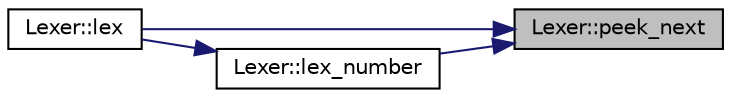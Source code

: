 digraph "Lexer::peek_next"
{
 // LATEX_PDF_SIZE
  edge [fontname="Helvetica",fontsize="10",labelfontname="Helvetica",labelfontsize="10"];
  node [fontname="Helvetica",fontsize="10",shape=record];
  rankdir="RL";
  Node1 [label="Lexer::peek_next",height=0.2,width=0.4,color="black", fillcolor="grey75", style="filled", fontcolor="black",tooltip=" "];
  Node1 -> Node2 [dir="back",color="midnightblue",fontsize="10",style="solid"];
  Node2 [label="Lexer::lex",height=0.2,width=0.4,color="black", fillcolor="white", style="filled",URL="$class_lexer.html#ae0fb850d96b35ae222a1ec35743d350b",tooltip=" "];
  Node1 -> Node3 [dir="back",color="midnightblue",fontsize="10",style="solid"];
  Node3 [label="Lexer::lex_number",height=0.2,width=0.4,color="black", fillcolor="white", style="filled",URL="$class_lexer.html#a84a1c1416cfc5ddbac24049eeec3193d",tooltip=" "];
  Node3 -> Node2 [dir="back",color="midnightblue",fontsize="10",style="solid"];
}
